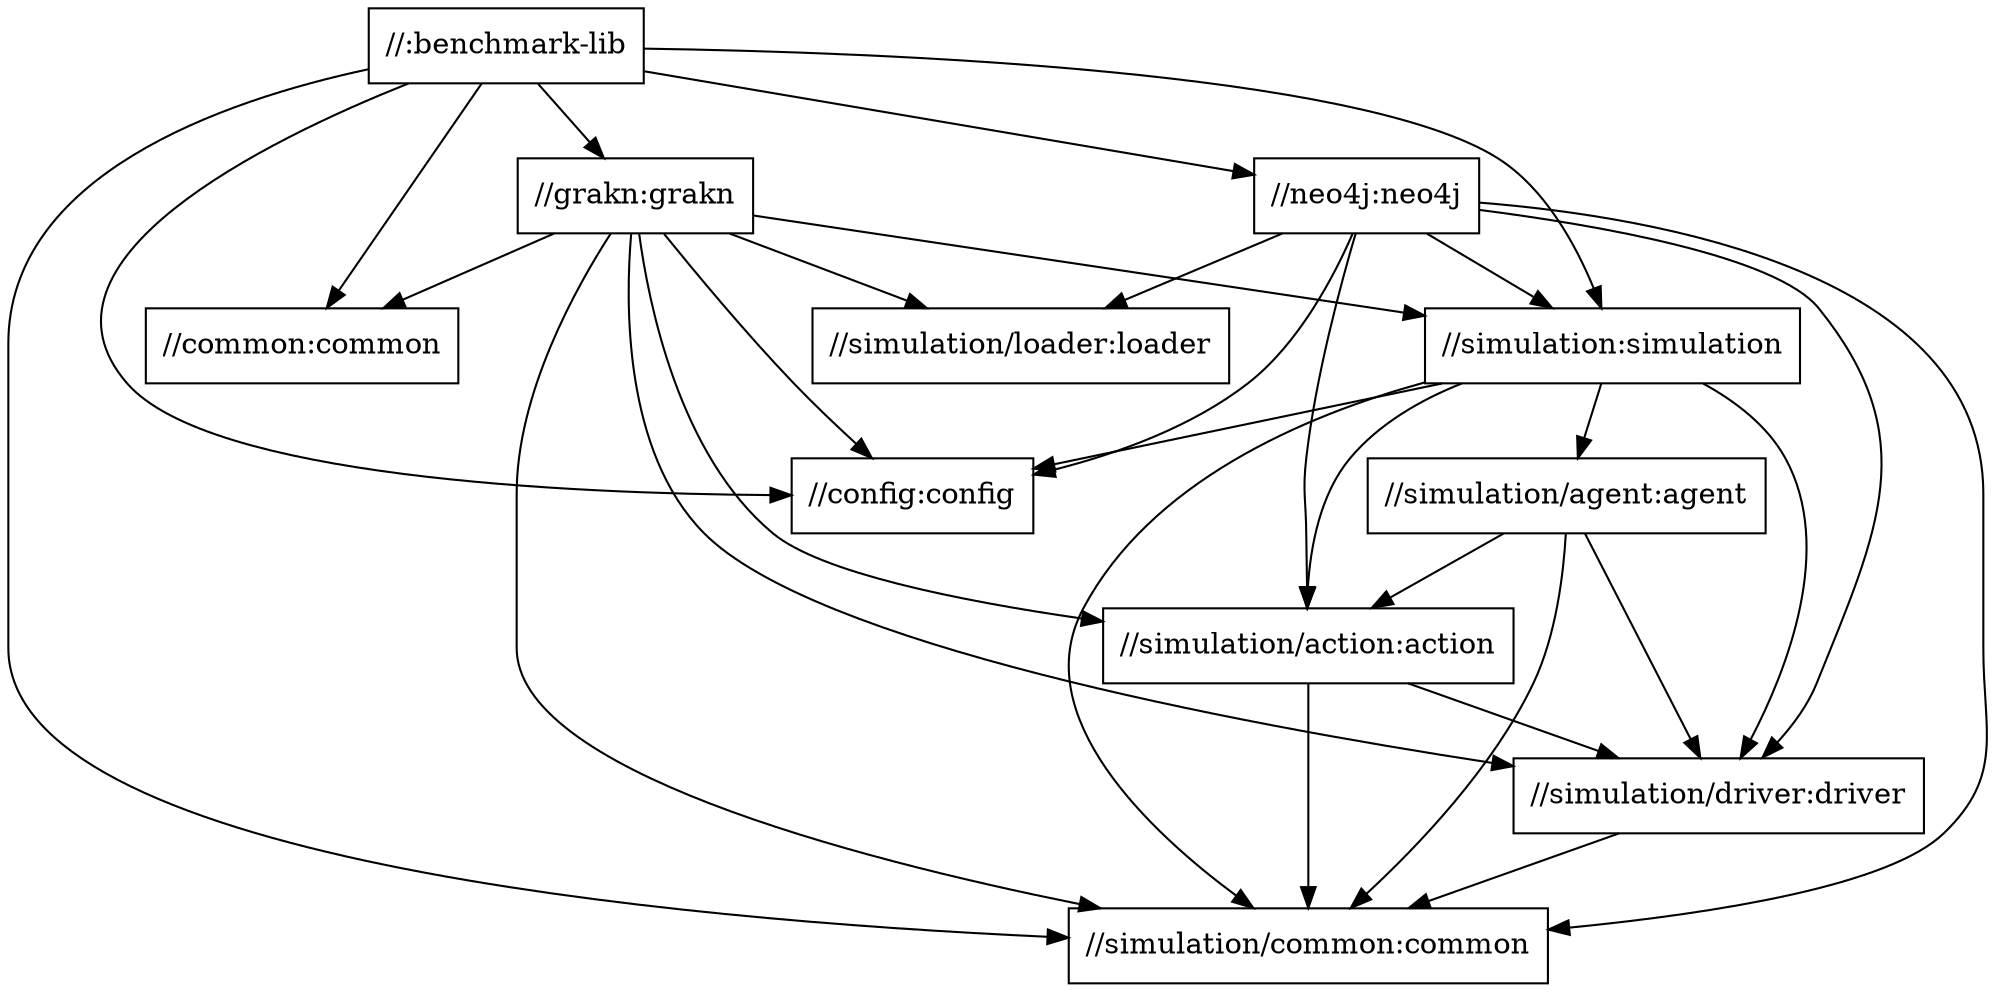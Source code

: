 digraph mygraph {
  node [shape=box];
  "//:benchmark-lib"
  "//:benchmark-lib" -> "//common:common"
  "//:benchmark-lib" -> "//config:config"
  "//:benchmark-lib" -> "//grakn:grakn"
  "//:benchmark-lib" -> "//neo4j:neo4j"
  "//:benchmark-lib" -> "//simulation:simulation"
  "//:benchmark-lib" -> "//simulation/common:common"
  "//neo4j:neo4j"
  "//neo4j:neo4j" -> "//config:config"
  "//neo4j:neo4j" -> "//simulation:simulation"
  "//neo4j:neo4j" -> "//simulation/action:action"
  "//neo4j:neo4j" -> "//simulation/common:common"
  "//neo4j:neo4j" -> "//simulation/driver:driver"
  "//neo4j:neo4j" -> "//simulation/loader:loader"
  "//grakn:grakn"
  "//grakn:grakn" -> "//common:common"
  "//grakn:grakn" -> "//config:config"
  "//grakn:grakn" -> "//simulation:simulation"
  "//grakn:grakn" -> "//simulation/action:action"
  "//grakn:grakn" -> "//simulation/common:common"
  "//grakn:grakn" -> "//simulation/driver:driver"
  "//grakn:grakn" -> "//simulation/loader:loader"
  "//simulation/loader:loader"
  "//simulation:simulation"
  "//simulation:simulation" -> "//config:config"
  "//simulation:simulation" -> "//simulation/action:action"
  "//simulation:simulation" -> "//simulation/agent:agent"
  "//simulation:simulation" -> "//simulation/common:common"
  "//simulation:simulation" -> "//simulation/driver:driver"
  "//simulation/agent:agent"
  "//simulation/agent:agent" -> "//simulation/action:action"
  "//simulation/agent:agent" -> "//simulation/common:common"
  "//simulation/agent:agent" -> "//simulation/driver:driver"
  "//simulation/action:action"
  "//simulation/action:action" -> "//simulation/common:common"
  "//simulation/action:action" -> "//simulation/driver:driver"
  "//simulation/driver:driver"
  "//simulation/driver:driver" -> "//simulation/common:common"
  "//simulation/common:common"
  "//config:config"
  "//common:common"
}
